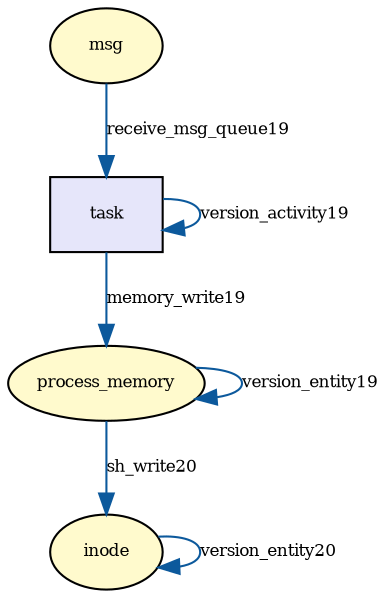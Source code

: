 digraph RGL__DirectedAdjacencyGraph {task[fontsize = 8,label = "task",shape = rectangle, fillcolor="#e6e6fa", style = filled]

task -> task[fontsize = 8,label = "version_activity19", color="#0c599c"]

msg[fontsize = 8,label = "msg",shape = ellipse, fillcolor="#fffacd", style = filled]

msg -> task[fontsize = 8,label = "receive_msg_queue19", color="#0c599c"]

process_memory[fontsize = 8,label = "process_memory",shape = ellipse, fillcolor="#fffacd", style = filled]

process_memory -> process_memory[fontsize = 8,label = "version_entity19", color="#0c599c"]

task -> process_memory[fontsize = 8,label = "memory_write19", color="#0c599c"]

inode[fontsize = 8,label = "inode",shape = ellipse, fillcolor="#fffacd", style = filled]

inode -> inode[fontsize = 8,label = "version_entity20", color="#0c599c"]

process_memory -> inode[fontsize = 8,label = "sh_write20", color="#0c599c"]

}